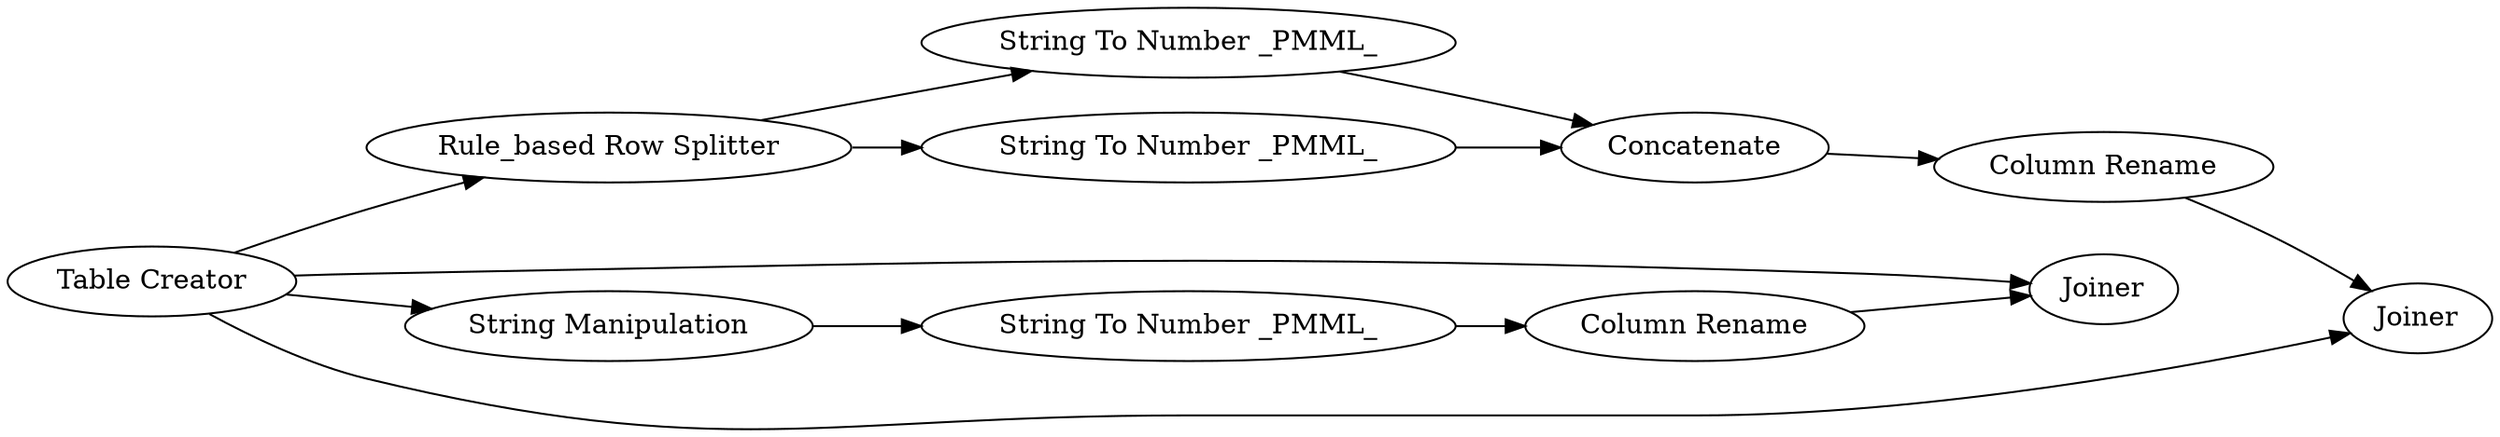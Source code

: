 digraph {
	1 -> 8
	4 -> 5
	8 -> 9
	1 -> 7
	1 -> 11
	3 -> 5
	5 -> 6
	1 -> 2
	9 -> 10
	2 -> 3
	6 -> 7
	10 -> 11
	2 -> 4
	5 [label=Concatenate]
	1 [label="Table Creator"]
	7 [label=Joiner]
	9 [label="String To Number _PMML_"]
	11 [label=Joiner]
	4 [label="String To Number _PMML_"]
	8 [label="String Manipulation"]
	6 [label="Column Rename"]
	3 [label="String To Number _PMML_"]
	2 [label="Rule_based Row Splitter"]
	10 [label="Column Rename"]
	rankdir=LR
}
